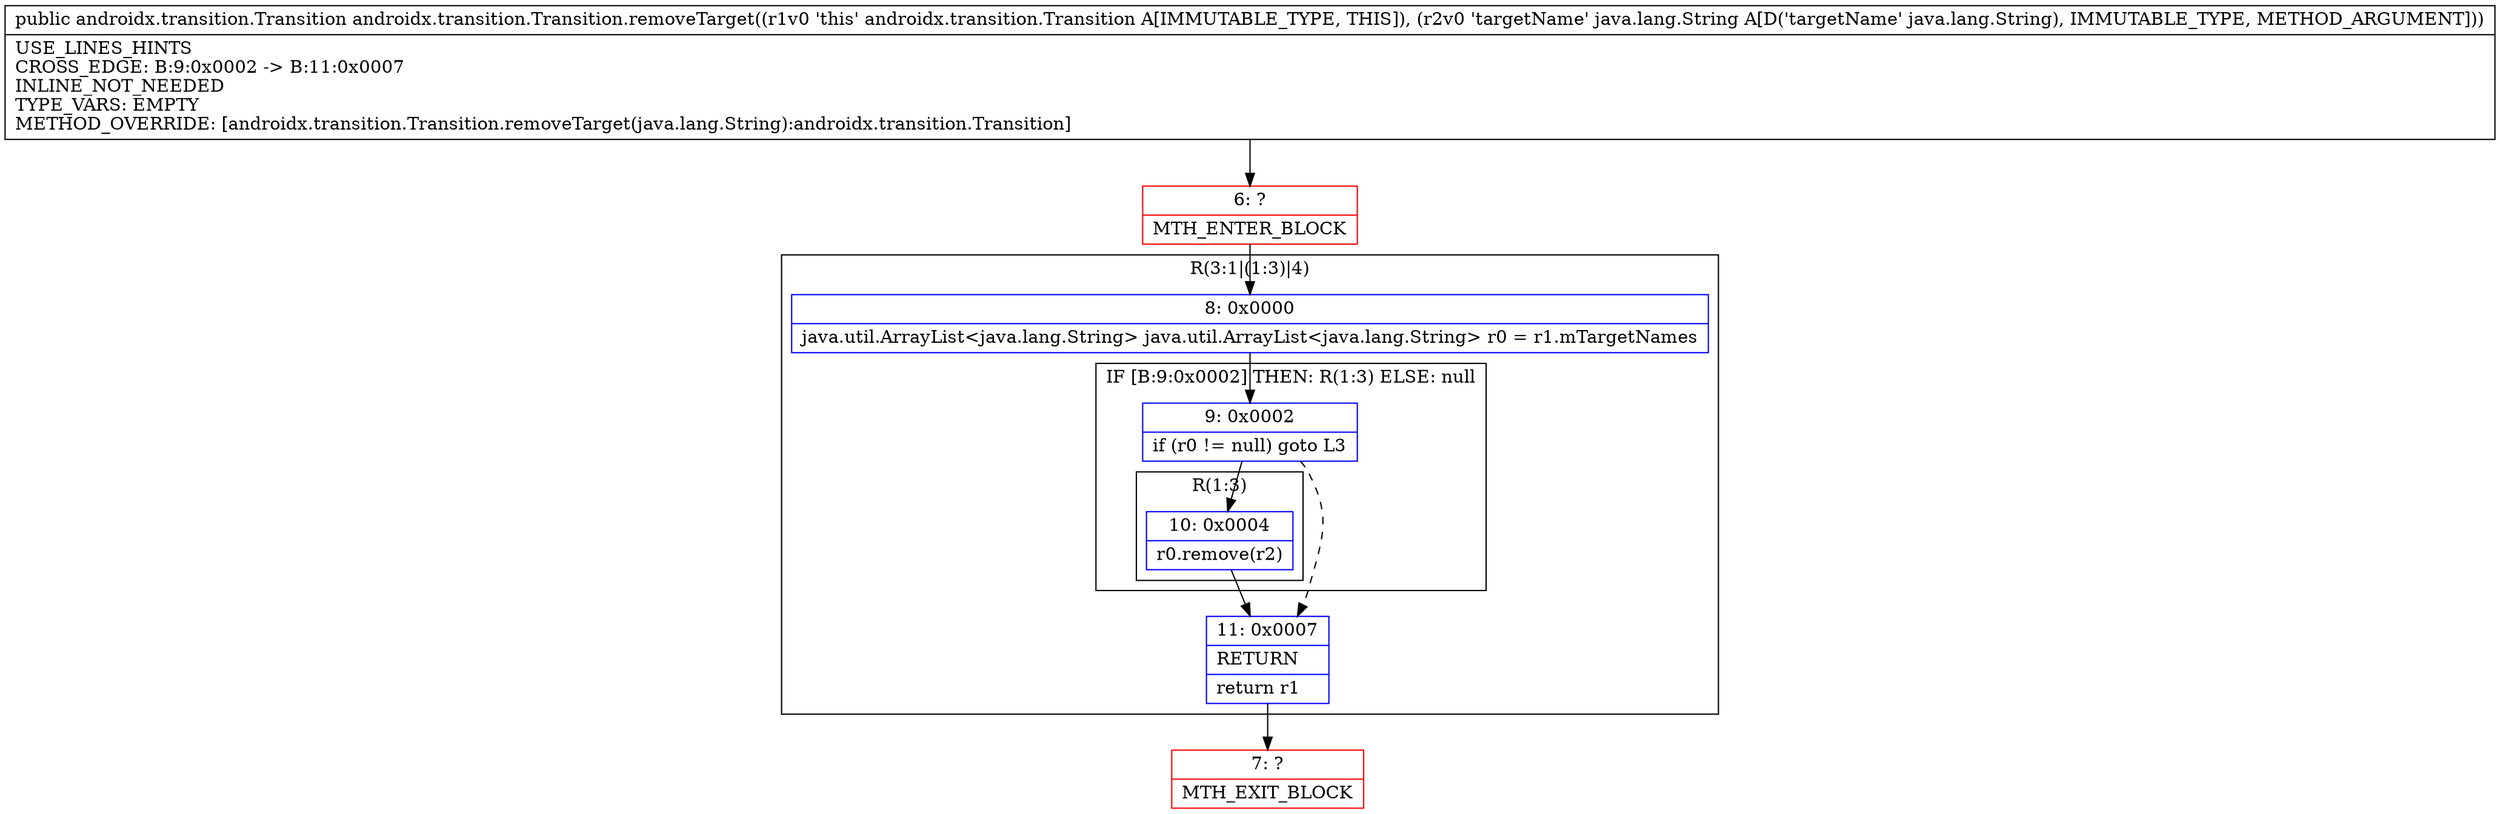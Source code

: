 digraph "CFG forandroidx.transition.Transition.removeTarget(Ljava\/lang\/String;)Landroidx\/transition\/Transition;" {
subgraph cluster_Region_1663509568 {
label = "R(3:1|(1:3)|4)";
node [shape=record,color=blue];
Node_8 [shape=record,label="{8\:\ 0x0000|java.util.ArrayList\<java.lang.String\> java.util.ArrayList\<java.lang.String\> r0 = r1.mTargetNames\l}"];
subgraph cluster_IfRegion_1536517148 {
label = "IF [B:9:0x0002] THEN: R(1:3) ELSE: null";
node [shape=record,color=blue];
Node_9 [shape=record,label="{9\:\ 0x0002|if (r0 != null) goto L3\l}"];
subgraph cluster_Region_107202681 {
label = "R(1:3)";
node [shape=record,color=blue];
Node_10 [shape=record,label="{10\:\ 0x0004|r0.remove(r2)\l}"];
}
}
Node_11 [shape=record,label="{11\:\ 0x0007|RETURN\l|return r1\l}"];
}
Node_6 [shape=record,color=red,label="{6\:\ ?|MTH_ENTER_BLOCK\l}"];
Node_7 [shape=record,color=red,label="{7\:\ ?|MTH_EXIT_BLOCK\l}"];
MethodNode[shape=record,label="{public androidx.transition.Transition androidx.transition.Transition.removeTarget((r1v0 'this' androidx.transition.Transition A[IMMUTABLE_TYPE, THIS]), (r2v0 'targetName' java.lang.String A[D('targetName' java.lang.String), IMMUTABLE_TYPE, METHOD_ARGUMENT]))  | USE_LINES_HINTS\lCROSS_EDGE: B:9:0x0002 \-\> B:11:0x0007\lINLINE_NOT_NEEDED\lTYPE_VARS: EMPTY\lMETHOD_OVERRIDE: [androidx.transition.Transition.removeTarget(java.lang.String):androidx.transition.Transition]\l}"];
MethodNode -> Node_6;Node_8 -> Node_9;
Node_9 -> Node_10;
Node_9 -> Node_11[style=dashed];
Node_10 -> Node_11;
Node_11 -> Node_7;
Node_6 -> Node_8;
}

